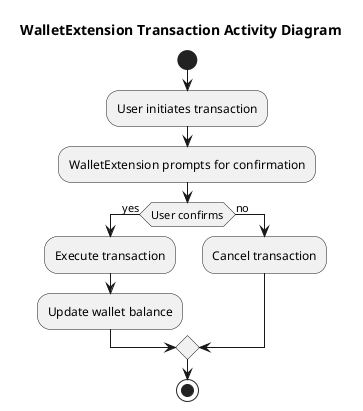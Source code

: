 @startuml
title WalletExtension Transaction Activity Diagram

start
:User initiates transaction;
:WalletExtension prompts for confirmation;
if (User confirms) then (yes)
  :Execute transaction;
  :Update wallet balance;
else (no)
  :Cancel transaction;
endif
stop
@enduml